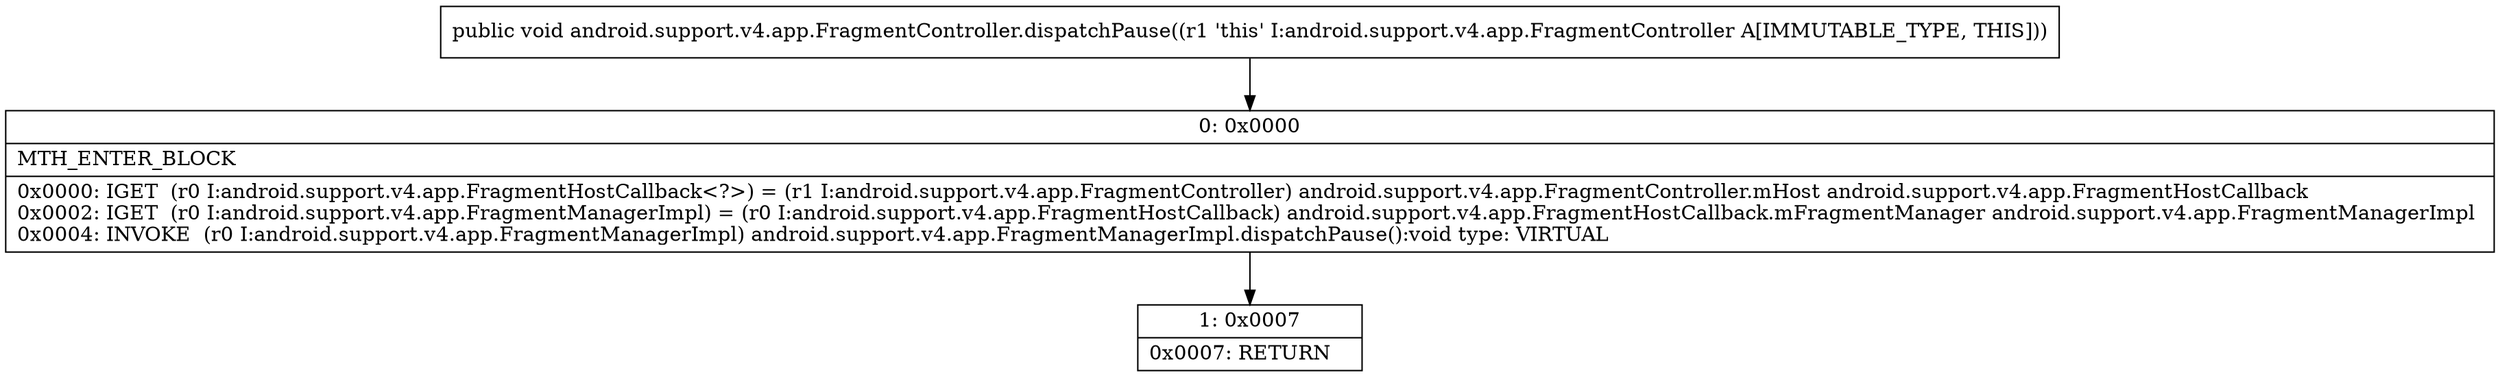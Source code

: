 digraph "CFG forandroid.support.v4.app.FragmentController.dispatchPause()V" {
Node_0 [shape=record,label="{0\:\ 0x0000|MTH_ENTER_BLOCK\l|0x0000: IGET  (r0 I:android.support.v4.app.FragmentHostCallback\<?\>) = (r1 I:android.support.v4.app.FragmentController) android.support.v4.app.FragmentController.mHost android.support.v4.app.FragmentHostCallback \l0x0002: IGET  (r0 I:android.support.v4.app.FragmentManagerImpl) = (r0 I:android.support.v4.app.FragmentHostCallback) android.support.v4.app.FragmentHostCallback.mFragmentManager android.support.v4.app.FragmentManagerImpl \l0x0004: INVOKE  (r0 I:android.support.v4.app.FragmentManagerImpl) android.support.v4.app.FragmentManagerImpl.dispatchPause():void type: VIRTUAL \l}"];
Node_1 [shape=record,label="{1\:\ 0x0007|0x0007: RETURN   \l}"];
MethodNode[shape=record,label="{public void android.support.v4.app.FragmentController.dispatchPause((r1 'this' I:android.support.v4.app.FragmentController A[IMMUTABLE_TYPE, THIS])) }"];
MethodNode -> Node_0;
Node_0 -> Node_1;
}

